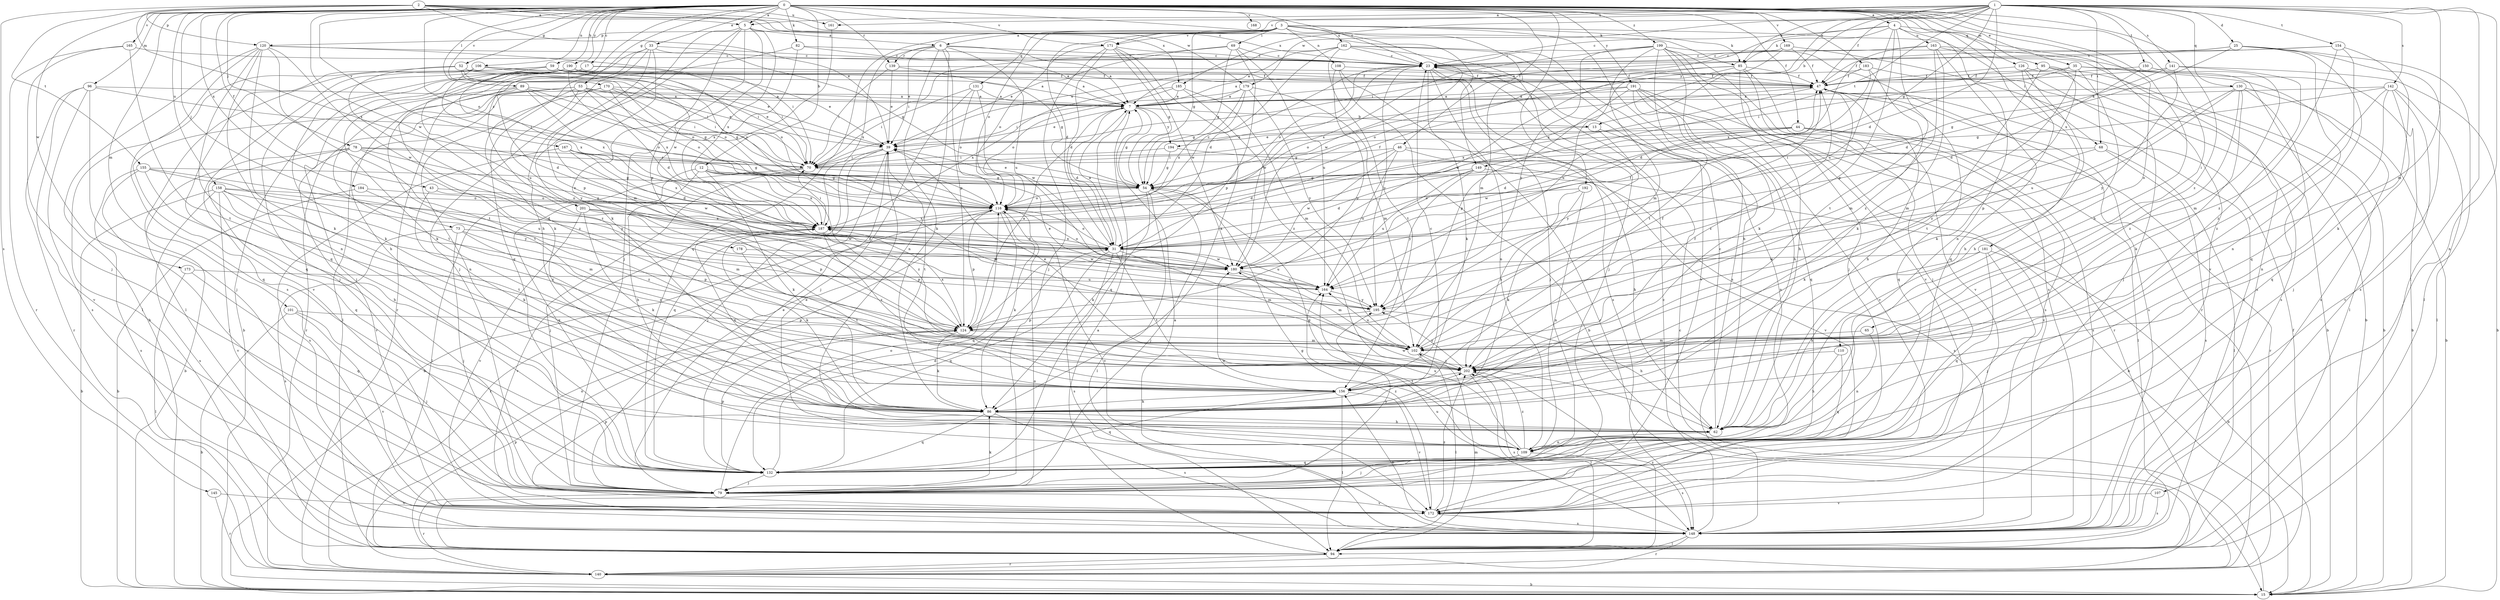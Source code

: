 strict digraph  {
0;
1;
2;
3;
4;
5;
6;
7;
12;
13;
15;
17;
23;
25;
31;
33;
35;
39;
43;
44;
46;
47;
52;
53;
54;
59;
62;
65;
68;
69;
70;
73;
78;
79;
82;
85;
86;
89;
94;
95;
96;
101;
102;
106;
107;
108;
109;
110;
116;
120;
124;
126;
130;
131;
132;
139;
140;
141;
142;
145;
148;
149;
150;
154;
155;
156;
158;
161;
162;
163;
164;
165;
167;
168;
169;
170;
171;
172;
173;
178;
179;
180;
181;
183;
184;
185;
187;
190;
191;
192;
194;
195;
199;
201;
202;
0 -> 4  [label=a];
0 -> 5  [label=a];
0 -> 12  [label=b];
0 -> 17  [label=c];
0 -> 23  [label=c];
0 -> 33  [label=e];
0 -> 35  [label=e];
0 -> 43  [label=f];
0 -> 44  [label=f];
0 -> 46  [label=f];
0 -> 52  [label=g];
0 -> 53  [label=g];
0 -> 59  [label=h];
0 -> 62  [label=h];
0 -> 65  [label=i];
0 -> 73  [label=j];
0 -> 78  [label=j];
0 -> 82  [label=k];
0 -> 89  [label=l];
0 -> 95  [label=m];
0 -> 96  [label=m];
0 -> 101  [label=m];
0 -> 106  [label=n];
0 -> 110  [label=o];
0 -> 116  [label=o];
0 -> 126  [label=q];
0 -> 139  [label=r];
0 -> 149  [label=t];
0 -> 158  [label=u];
0 -> 165  [label=v];
0 -> 167  [label=v];
0 -> 168  [label=v];
0 -> 169  [label=v];
0 -> 170  [label=v];
0 -> 171  [label=v];
0 -> 173  [label=w];
0 -> 178  [label=w];
0 -> 181  [label=x];
0 -> 183  [label=x];
0 -> 184  [label=x];
0 -> 190  [label=y];
0 -> 191  [label=y];
0 -> 192  [label=y];
0 -> 199  [label=z];
0 -> 201  [label=z];
0 -> 202  [label=z];
1 -> 5  [label=a];
1 -> 13  [label=b];
1 -> 25  [label=d];
1 -> 31  [label=d];
1 -> 47  [label=f];
1 -> 54  [label=g];
1 -> 68  [label=i];
1 -> 85  [label=k];
1 -> 94  [label=l];
1 -> 102  [label=m];
1 -> 107  [label=n];
1 -> 130  [label=q];
1 -> 141  [label=s];
1 -> 142  [label=s];
1 -> 149  [label=t];
1 -> 150  [label=t];
1 -> 154  [label=t];
1 -> 161  [label=u];
1 -> 171  [label=v];
1 -> 179  [label=w];
1 -> 185  [label=x];
1 -> 194  [label=y];
2 -> 5  [label=a];
2 -> 23  [label=c];
2 -> 39  [label=e];
2 -> 85  [label=k];
2 -> 120  [label=p];
2 -> 145  [label=s];
2 -> 155  [label=t];
2 -> 161  [label=u];
2 -> 179  [label=w];
2 -> 185  [label=x];
2 -> 187  [label=x];
3 -> 6  [label=a];
3 -> 31  [label=d];
3 -> 54  [label=g];
3 -> 68  [label=i];
3 -> 69  [label=i];
3 -> 85  [label=k];
3 -> 102  [label=m];
3 -> 108  [label=n];
3 -> 116  [label=o];
3 -> 120  [label=p];
3 -> 131  [label=q];
3 -> 132  [label=q];
3 -> 148  [label=s];
3 -> 162  [label=u];
3 -> 171  [label=v];
3 -> 180  [label=w];
4 -> 23  [label=c];
4 -> 70  [label=i];
4 -> 85  [label=k];
4 -> 109  [label=n];
4 -> 124  [label=p];
4 -> 156  [label=t];
4 -> 163  [label=u];
4 -> 164  [label=u];
4 -> 172  [label=v];
5 -> 6  [label=a];
5 -> 62  [label=h];
5 -> 86  [label=k];
5 -> 124  [label=p];
5 -> 180  [label=w];
5 -> 187  [label=x];
5 -> 202  [label=z];
6 -> 7  [label=a];
6 -> 23  [label=c];
6 -> 39  [label=e];
6 -> 86  [label=k];
6 -> 109  [label=n];
6 -> 124  [label=p];
6 -> 139  [label=r];
6 -> 164  [label=u];
6 -> 187  [label=x];
7 -> 13  [label=b];
7 -> 31  [label=d];
7 -> 39  [label=e];
7 -> 54  [label=g];
7 -> 132  [label=q];
7 -> 194  [label=y];
12 -> 54  [label=g];
12 -> 62  [label=h];
12 -> 86  [label=k];
12 -> 102  [label=m];
12 -> 132  [label=q];
12 -> 187  [label=x];
12 -> 202  [label=z];
13 -> 39  [label=e];
13 -> 109  [label=n];
13 -> 195  [label=y];
15 -> 23  [label=c];
17 -> 47  [label=f];
17 -> 62  [label=h];
17 -> 70  [label=i];
17 -> 79  [label=j];
17 -> 86  [label=k];
23 -> 47  [label=f];
23 -> 79  [label=j];
23 -> 86  [label=k];
23 -> 109  [label=n];
23 -> 116  [label=o];
23 -> 148  [label=s];
23 -> 180  [label=w];
23 -> 195  [label=y];
25 -> 7  [label=a];
25 -> 23  [label=c];
25 -> 31  [label=d];
25 -> 94  [label=l];
25 -> 109  [label=n];
25 -> 132  [label=q];
25 -> 148  [label=s];
31 -> 7  [label=a];
31 -> 102  [label=m];
31 -> 116  [label=o];
31 -> 132  [label=q];
31 -> 148  [label=s];
31 -> 156  [label=t];
31 -> 164  [label=u];
31 -> 180  [label=w];
31 -> 187  [label=x];
33 -> 23  [label=c];
33 -> 54  [label=g];
33 -> 79  [label=j];
33 -> 102  [label=m];
33 -> 124  [label=p];
33 -> 132  [label=q];
33 -> 140  [label=r];
35 -> 15  [label=b];
35 -> 47  [label=f];
35 -> 62  [label=h];
35 -> 70  [label=i];
35 -> 102  [label=m];
35 -> 148  [label=s];
39 -> 15  [label=b];
39 -> 70  [label=i];
39 -> 79  [label=j];
39 -> 132  [label=q];
39 -> 156  [label=t];
43 -> 86  [label=k];
43 -> 102  [label=m];
43 -> 116  [label=o];
44 -> 31  [label=d];
44 -> 39  [label=e];
44 -> 54  [label=g];
44 -> 94  [label=l];
44 -> 140  [label=r];
44 -> 148  [label=s];
44 -> 172  [label=v];
44 -> 180  [label=w];
46 -> 31  [label=d];
46 -> 62  [label=h];
46 -> 70  [label=i];
46 -> 164  [label=u];
46 -> 172  [label=v];
46 -> 180  [label=w];
47 -> 7  [label=a];
47 -> 62  [label=h];
47 -> 132  [label=q];
47 -> 148  [label=s];
47 -> 187  [label=x];
47 -> 202  [label=z];
52 -> 7  [label=a];
52 -> 47  [label=f];
52 -> 70  [label=i];
52 -> 94  [label=l];
52 -> 116  [label=o];
52 -> 202  [label=z];
53 -> 7  [label=a];
53 -> 31  [label=d];
53 -> 39  [label=e];
53 -> 54  [label=g];
53 -> 94  [label=l];
53 -> 109  [label=n];
53 -> 140  [label=r];
53 -> 195  [label=y];
54 -> 39  [label=e];
54 -> 79  [label=j];
54 -> 86  [label=k];
54 -> 94  [label=l];
54 -> 116  [label=o];
59 -> 7  [label=a];
59 -> 47  [label=f];
59 -> 70  [label=i];
59 -> 94  [label=l];
59 -> 116  [label=o];
59 -> 172  [label=v];
59 -> 187  [label=x];
62 -> 23  [label=c];
62 -> 109  [label=n];
62 -> 180  [label=w];
65 -> 102  [label=m];
65 -> 109  [label=n];
68 -> 70  [label=i];
68 -> 86  [label=k];
68 -> 94  [label=l];
68 -> 148  [label=s];
69 -> 23  [label=c];
69 -> 39  [label=e];
69 -> 54  [label=g];
69 -> 70  [label=i];
69 -> 124  [label=p];
69 -> 164  [label=u];
70 -> 54  [label=g];
70 -> 79  [label=j];
70 -> 94  [label=l];
73 -> 31  [label=d];
73 -> 79  [label=j];
73 -> 124  [label=p];
73 -> 148  [label=s];
73 -> 202  [label=z];
78 -> 15  [label=b];
78 -> 54  [label=g];
78 -> 70  [label=i];
78 -> 132  [label=q];
78 -> 172  [label=v];
78 -> 187  [label=x];
78 -> 195  [label=y];
79 -> 86  [label=k];
79 -> 116  [label=o];
79 -> 140  [label=r];
79 -> 172  [label=v];
79 -> 195  [label=y];
82 -> 7  [label=a];
82 -> 23  [label=c];
82 -> 86  [label=k];
82 -> 187  [label=x];
85 -> 47  [label=f];
85 -> 62  [label=h];
85 -> 79  [label=j];
85 -> 116  [label=o];
85 -> 164  [label=u];
85 -> 172  [label=v];
85 -> 180  [label=w];
86 -> 62  [label=h];
86 -> 132  [label=q];
86 -> 148  [label=s];
86 -> 187  [label=x];
86 -> 202  [label=z];
89 -> 7  [label=a];
89 -> 31  [label=d];
89 -> 54  [label=g];
89 -> 70  [label=i];
89 -> 116  [label=o];
89 -> 132  [label=q];
89 -> 156  [label=t];
94 -> 7  [label=a];
94 -> 102  [label=m];
94 -> 116  [label=o];
94 -> 124  [label=p];
94 -> 140  [label=r];
94 -> 202  [label=z];
95 -> 15  [label=b];
95 -> 47  [label=f];
95 -> 94  [label=l];
95 -> 156  [label=t];
95 -> 202  [label=z];
96 -> 7  [label=a];
96 -> 70  [label=i];
96 -> 79  [label=j];
96 -> 140  [label=r];
96 -> 148  [label=s];
96 -> 172  [label=v];
101 -> 15  [label=b];
101 -> 79  [label=j];
101 -> 124  [label=p];
101 -> 172  [label=v];
102 -> 47  [label=f];
102 -> 94  [label=l];
102 -> 164  [label=u];
102 -> 202  [label=z];
106 -> 39  [label=e];
106 -> 47  [label=f];
106 -> 116  [label=o];
106 -> 132  [label=q];
106 -> 187  [label=x];
107 -> 148  [label=s];
107 -> 172  [label=v];
108 -> 15  [label=b];
108 -> 47  [label=f];
108 -> 124  [label=p];
108 -> 140  [label=r];
109 -> 39  [label=e];
109 -> 54  [label=g];
109 -> 79  [label=j];
109 -> 132  [label=q];
109 -> 148  [label=s];
109 -> 164  [label=u];
109 -> 180  [label=w];
109 -> 202  [label=z];
110 -> 62  [label=h];
110 -> 132  [label=q];
110 -> 202  [label=z];
116 -> 23  [label=c];
116 -> 47  [label=f];
116 -> 86  [label=k];
116 -> 124  [label=p];
116 -> 132  [label=q];
116 -> 140  [label=r];
116 -> 172  [label=v];
116 -> 187  [label=x];
120 -> 15  [label=b];
120 -> 23  [label=c];
120 -> 70  [label=i];
120 -> 86  [label=k];
120 -> 109  [label=n];
120 -> 132  [label=q];
120 -> 148  [label=s];
120 -> 156  [label=t];
120 -> 180  [label=w];
124 -> 7  [label=a];
124 -> 86  [label=k];
124 -> 102  [label=m];
124 -> 187  [label=x];
126 -> 47  [label=f];
126 -> 62  [label=h];
126 -> 79  [label=j];
126 -> 86  [label=k];
126 -> 148  [label=s];
130 -> 7  [label=a];
130 -> 15  [label=b];
130 -> 86  [label=k];
130 -> 124  [label=p];
130 -> 132  [label=q];
130 -> 164  [label=u];
130 -> 202  [label=z];
131 -> 7  [label=a];
131 -> 70  [label=i];
131 -> 79  [label=j];
131 -> 116  [label=o];
131 -> 180  [label=w];
132 -> 31  [label=d];
132 -> 39  [label=e];
132 -> 79  [label=j];
132 -> 124  [label=p];
139 -> 39  [label=e];
139 -> 47  [label=f];
139 -> 54  [label=g];
139 -> 70  [label=i];
140 -> 15  [label=b];
140 -> 47  [label=f];
140 -> 116  [label=o];
141 -> 15  [label=b];
141 -> 47  [label=f];
141 -> 54  [label=g];
141 -> 195  [label=y];
141 -> 202  [label=z];
142 -> 7  [label=a];
142 -> 54  [label=g];
142 -> 79  [label=j];
142 -> 94  [label=l];
142 -> 109  [label=n];
142 -> 172  [label=v];
142 -> 202  [label=z];
145 -> 140  [label=r];
145 -> 172  [label=v];
148 -> 7  [label=a];
148 -> 23  [label=c];
148 -> 94  [label=l];
148 -> 140  [label=r];
148 -> 156  [label=t];
148 -> 164  [label=u];
149 -> 31  [label=d];
149 -> 54  [label=g];
149 -> 148  [label=s];
149 -> 164  [label=u];
149 -> 195  [label=y];
150 -> 31  [label=d];
150 -> 47  [label=f];
150 -> 102  [label=m];
154 -> 23  [label=c];
154 -> 47  [label=f];
154 -> 86  [label=k];
154 -> 156  [label=t];
154 -> 202  [label=z];
155 -> 54  [label=g];
155 -> 62  [label=h];
155 -> 79  [label=j];
155 -> 148  [label=s];
155 -> 164  [label=u];
155 -> 195  [label=y];
156 -> 23  [label=c];
156 -> 47  [label=f];
156 -> 86  [label=k];
156 -> 94  [label=l];
156 -> 132  [label=q];
156 -> 172  [label=v];
158 -> 15  [label=b];
158 -> 31  [label=d];
158 -> 102  [label=m];
158 -> 116  [label=o];
158 -> 148  [label=s];
158 -> 156  [label=t];
158 -> 172  [label=v];
158 -> 202  [label=z];
161 -> 79  [label=j];
162 -> 7  [label=a];
162 -> 23  [label=c];
162 -> 31  [label=d];
162 -> 39  [label=e];
162 -> 62  [label=h];
162 -> 79  [label=j];
162 -> 156  [label=t];
162 -> 172  [label=v];
163 -> 15  [label=b];
163 -> 23  [label=c];
163 -> 86  [label=k];
163 -> 132  [label=q];
163 -> 148  [label=s];
163 -> 187  [label=x];
163 -> 202  [label=z];
164 -> 195  [label=y];
165 -> 23  [label=c];
165 -> 79  [label=j];
165 -> 140  [label=r];
165 -> 156  [label=t];
167 -> 31  [label=d];
167 -> 70  [label=i];
167 -> 148  [label=s];
167 -> 180  [label=w];
167 -> 187  [label=x];
169 -> 23  [label=c];
169 -> 47  [label=f];
169 -> 94  [label=l];
169 -> 187  [label=x];
170 -> 7  [label=a];
170 -> 39  [label=e];
170 -> 70  [label=i];
170 -> 116  [label=o];
170 -> 156  [label=t];
170 -> 202  [label=z];
171 -> 23  [label=c];
171 -> 31  [label=d];
171 -> 54  [label=g];
171 -> 79  [label=j];
171 -> 86  [label=k];
171 -> 116  [label=o];
171 -> 180  [label=w];
172 -> 54  [label=g];
172 -> 124  [label=p];
172 -> 148  [label=s];
172 -> 202  [label=z];
173 -> 94  [label=l];
173 -> 132  [label=q];
173 -> 164  [label=u];
178 -> 156  [label=t];
178 -> 180  [label=w];
179 -> 7  [label=a];
179 -> 54  [label=g];
179 -> 70  [label=i];
179 -> 102  [label=m];
179 -> 187  [label=x];
179 -> 195  [label=y];
180 -> 47  [label=f];
180 -> 102  [label=m];
180 -> 116  [label=o];
180 -> 164  [label=u];
181 -> 15  [label=b];
181 -> 62  [label=h];
181 -> 79  [label=j];
181 -> 132  [label=q];
181 -> 180  [label=w];
183 -> 7  [label=a];
183 -> 15  [label=b];
183 -> 31  [label=d];
183 -> 47  [label=f];
183 -> 102  [label=m];
184 -> 15  [label=b];
184 -> 116  [label=o];
184 -> 202  [label=z];
185 -> 7  [label=a];
185 -> 102  [label=m];
185 -> 116  [label=o];
185 -> 187  [label=x];
185 -> 202  [label=z];
187 -> 31  [label=d];
187 -> 70  [label=i];
187 -> 86  [label=k];
187 -> 124  [label=p];
187 -> 172  [label=v];
187 -> 202  [label=z];
190 -> 15  [label=b];
190 -> 39  [label=e];
190 -> 47  [label=f];
190 -> 79  [label=j];
190 -> 86  [label=k];
190 -> 116  [label=o];
190 -> 164  [label=u];
190 -> 187  [label=x];
191 -> 7  [label=a];
191 -> 62  [label=h];
191 -> 116  [label=o];
191 -> 124  [label=p];
191 -> 132  [label=q];
191 -> 140  [label=r];
191 -> 148  [label=s];
191 -> 172  [label=v];
192 -> 86  [label=k];
192 -> 109  [label=n];
192 -> 116  [label=o];
192 -> 202  [label=z];
194 -> 15  [label=b];
194 -> 54  [label=g];
194 -> 70  [label=i];
195 -> 39  [label=e];
195 -> 62  [label=h];
195 -> 124  [label=p];
199 -> 23  [label=c];
199 -> 79  [label=j];
199 -> 86  [label=k];
199 -> 102  [label=m];
199 -> 140  [label=r];
199 -> 148  [label=s];
199 -> 156  [label=t];
199 -> 172  [label=v];
199 -> 187  [label=x];
199 -> 195  [label=y];
201 -> 86  [label=k];
201 -> 124  [label=p];
201 -> 172  [label=v];
201 -> 180  [label=w];
201 -> 187  [label=x];
202 -> 39  [label=e];
202 -> 94  [label=l];
202 -> 148  [label=s];
202 -> 156  [label=t];
202 -> 195  [label=y];
}
